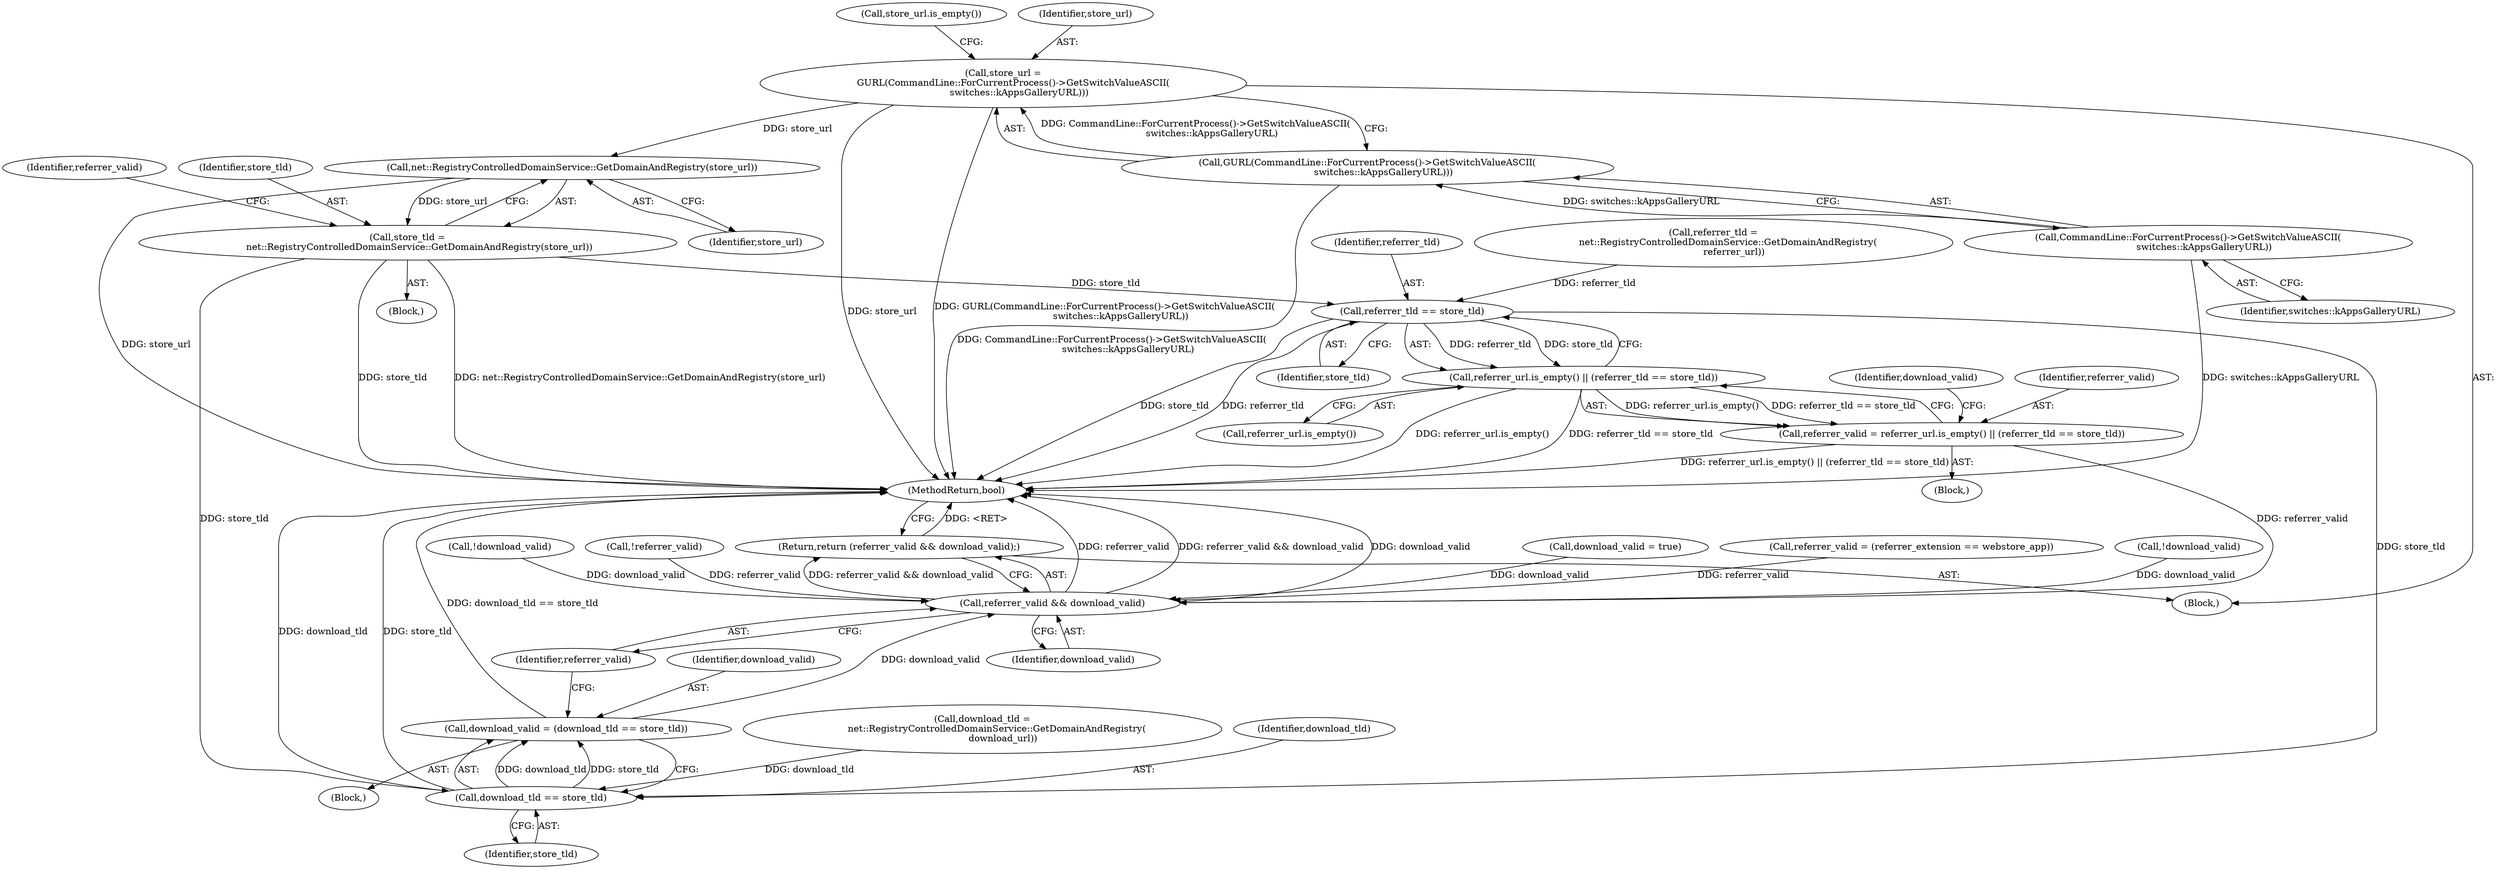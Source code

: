 digraph "0_Chrome_454434f6100cb6a529652a25b5fc181caa7c7f32@API" {
"1000180" [label="(Call,net::RegistryControlledDomainService::GetDomainAndRegistry(store_url))"];
"1000168" [label="(Call,store_url =\n       GURL(CommandLine::ForCurrentProcess()->GetSwitchValueASCII(\n           switches::kAppsGalleryURL)))"];
"1000170" [label="(Call,GURL(CommandLine::ForCurrentProcess()->GetSwitchValueASCII(\n           switches::kAppsGalleryURL)))"];
"1000171" [label="(Call,CommandLine::ForCurrentProcess()->GetSwitchValueASCII(\n           switches::kAppsGalleryURL))"];
"1000178" [label="(Call,store_tld =\n        net::RegistryControlledDomainService::GetDomainAndRegistry(store_url))"];
"1000195" [label="(Call,referrer_tld == store_tld)"];
"1000193" [label="(Call,referrer_url.is_empty() || (referrer_tld == store_tld))"];
"1000191" [label="(Call,referrer_valid = referrer_url.is_empty() || (referrer_tld == store_tld))"];
"1000213" [label="(Call,referrer_valid && download_valid)"];
"1000212" [label="(Return,return (referrer_valid && download_valid);)"];
"1000209" [label="(Call,download_tld == store_tld)"];
"1000207" [label="(Call,download_valid = (download_tld == store_tld))"];
"1000175" [label="(Call,store_url.is_empty())"];
"1000178" [label="(Call,store_tld =\n        net::RegistryControlledDomainService::GetDomainAndRegistry(store_url))"];
"1000194" [label="(Call,referrer_url.is_empty())"];
"1000181" [label="(Identifier,store_url)"];
"1000193" [label="(Call,referrer_url.is_empty() || (referrer_tld == store_tld))"];
"1000171" [label="(Call,CommandLine::ForCurrentProcess()->GetSwitchValueASCII(\n           switches::kAppsGalleryURL))"];
"1000207" [label="(Call,download_valid = (download_tld == store_tld))"];
"1000196" [label="(Identifier,referrer_tld)"];
"1000213" [label="(Call,referrer_valid && download_valid)"];
"1000104" [label="(Block,)"];
"1000203" [label="(Call,download_tld =\n          net::RegistryControlledDomainService::GetDomainAndRegistry(\n              download_url))"];
"1000201" [label="(Block,)"];
"1000187" [label="(Call,referrer_tld =\n          net::RegistryControlledDomainService::GetDomainAndRegistry(\n              referrer_url))"];
"1000172" [label="(Identifier,switches::kAppsGalleryURL)"];
"1000184" [label="(Identifier,referrer_valid)"];
"1000209" [label="(Call,download_tld == store_tld)"];
"1000163" [label="(Call,download_valid = true)"];
"1000200" [label="(Identifier,download_valid)"];
"1000210" [label="(Identifier,download_tld)"];
"1000131" [label="(Call,referrer_valid = (referrer_extension == webstore_app))"];
"1000212" [label="(Return,return (referrer_valid && download_valid);)"];
"1000176" [label="(Block,)"];
"1000211" [label="(Identifier,store_tld)"];
"1000197" [label="(Identifier,store_tld)"];
"1000170" [label="(Call,GURL(CommandLine::ForCurrentProcess()->GetSwitchValueASCII(\n           switches::kAppsGalleryURL)))"];
"1000214" [label="(Identifier,referrer_valid)"];
"1000195" [label="(Call,referrer_tld == store_tld)"];
"1000168" [label="(Call,store_url =\n       GURL(CommandLine::ForCurrentProcess()->GetSwitchValueASCII(\n           switches::kAppsGalleryURL)))"];
"1000215" [label="(Identifier,download_valid)"];
"1000199" [label="(Call,!download_valid)"];
"1000143" [label="(Call,!download_valid)"];
"1000180" [label="(Call,net::RegistryControlledDomainService::GetDomainAndRegistry(store_url))"];
"1000192" [label="(Identifier,referrer_valid)"];
"1000208" [label="(Identifier,download_valid)"];
"1000179" [label="(Identifier,store_tld)"];
"1000185" [label="(Block,)"];
"1000183" [label="(Call,!referrer_valid)"];
"1000169" [label="(Identifier,store_url)"];
"1000191" [label="(Call,referrer_valid = referrer_url.is_empty() || (referrer_tld == store_tld))"];
"1000216" [label="(MethodReturn,bool)"];
"1000180" -> "1000178"  [label="AST: "];
"1000180" -> "1000181"  [label="CFG: "];
"1000181" -> "1000180"  [label="AST: "];
"1000178" -> "1000180"  [label="CFG: "];
"1000180" -> "1000216"  [label="DDG: store_url"];
"1000180" -> "1000178"  [label="DDG: store_url"];
"1000168" -> "1000180"  [label="DDG: store_url"];
"1000168" -> "1000104"  [label="AST: "];
"1000168" -> "1000170"  [label="CFG: "];
"1000169" -> "1000168"  [label="AST: "];
"1000170" -> "1000168"  [label="AST: "];
"1000175" -> "1000168"  [label="CFG: "];
"1000168" -> "1000216"  [label="DDG: store_url"];
"1000168" -> "1000216"  [label="DDG: GURL(CommandLine::ForCurrentProcess()->GetSwitchValueASCII(\n           switches::kAppsGalleryURL))"];
"1000170" -> "1000168"  [label="DDG: CommandLine::ForCurrentProcess()->GetSwitchValueASCII(\n           switches::kAppsGalleryURL)"];
"1000170" -> "1000171"  [label="CFG: "];
"1000171" -> "1000170"  [label="AST: "];
"1000170" -> "1000216"  [label="DDG: CommandLine::ForCurrentProcess()->GetSwitchValueASCII(\n           switches::kAppsGalleryURL)"];
"1000171" -> "1000170"  [label="DDG: switches::kAppsGalleryURL"];
"1000171" -> "1000172"  [label="CFG: "];
"1000172" -> "1000171"  [label="AST: "];
"1000171" -> "1000216"  [label="DDG: switches::kAppsGalleryURL"];
"1000178" -> "1000176"  [label="AST: "];
"1000179" -> "1000178"  [label="AST: "];
"1000184" -> "1000178"  [label="CFG: "];
"1000178" -> "1000216"  [label="DDG: store_tld"];
"1000178" -> "1000216"  [label="DDG: net::RegistryControlledDomainService::GetDomainAndRegistry(store_url)"];
"1000178" -> "1000195"  [label="DDG: store_tld"];
"1000178" -> "1000209"  [label="DDG: store_tld"];
"1000195" -> "1000193"  [label="AST: "];
"1000195" -> "1000197"  [label="CFG: "];
"1000196" -> "1000195"  [label="AST: "];
"1000197" -> "1000195"  [label="AST: "];
"1000193" -> "1000195"  [label="CFG: "];
"1000195" -> "1000216"  [label="DDG: store_tld"];
"1000195" -> "1000216"  [label="DDG: referrer_tld"];
"1000195" -> "1000193"  [label="DDG: referrer_tld"];
"1000195" -> "1000193"  [label="DDG: store_tld"];
"1000187" -> "1000195"  [label="DDG: referrer_tld"];
"1000195" -> "1000209"  [label="DDG: store_tld"];
"1000193" -> "1000191"  [label="AST: "];
"1000193" -> "1000194"  [label="CFG: "];
"1000194" -> "1000193"  [label="AST: "];
"1000191" -> "1000193"  [label="CFG: "];
"1000193" -> "1000216"  [label="DDG: referrer_url.is_empty()"];
"1000193" -> "1000216"  [label="DDG: referrer_tld == store_tld"];
"1000193" -> "1000191"  [label="DDG: referrer_url.is_empty()"];
"1000193" -> "1000191"  [label="DDG: referrer_tld == store_tld"];
"1000191" -> "1000185"  [label="AST: "];
"1000192" -> "1000191"  [label="AST: "];
"1000200" -> "1000191"  [label="CFG: "];
"1000191" -> "1000216"  [label="DDG: referrer_url.is_empty() || (referrer_tld == store_tld)"];
"1000191" -> "1000213"  [label="DDG: referrer_valid"];
"1000213" -> "1000212"  [label="AST: "];
"1000213" -> "1000214"  [label="CFG: "];
"1000213" -> "1000215"  [label="CFG: "];
"1000214" -> "1000213"  [label="AST: "];
"1000215" -> "1000213"  [label="AST: "];
"1000212" -> "1000213"  [label="CFG: "];
"1000213" -> "1000216"  [label="DDG: referrer_valid"];
"1000213" -> "1000216"  [label="DDG: referrer_valid && download_valid"];
"1000213" -> "1000216"  [label="DDG: download_valid"];
"1000213" -> "1000212"  [label="DDG: referrer_valid && download_valid"];
"1000131" -> "1000213"  [label="DDG: referrer_valid"];
"1000183" -> "1000213"  [label="DDG: referrer_valid"];
"1000163" -> "1000213"  [label="DDG: download_valid"];
"1000199" -> "1000213"  [label="DDG: download_valid"];
"1000143" -> "1000213"  [label="DDG: download_valid"];
"1000207" -> "1000213"  [label="DDG: download_valid"];
"1000212" -> "1000104"  [label="AST: "];
"1000216" -> "1000212"  [label="CFG: "];
"1000212" -> "1000216"  [label="DDG: <RET>"];
"1000209" -> "1000207"  [label="AST: "];
"1000209" -> "1000211"  [label="CFG: "];
"1000210" -> "1000209"  [label="AST: "];
"1000211" -> "1000209"  [label="AST: "];
"1000207" -> "1000209"  [label="CFG: "];
"1000209" -> "1000216"  [label="DDG: download_tld"];
"1000209" -> "1000216"  [label="DDG: store_tld"];
"1000209" -> "1000207"  [label="DDG: download_tld"];
"1000209" -> "1000207"  [label="DDG: store_tld"];
"1000203" -> "1000209"  [label="DDG: download_tld"];
"1000207" -> "1000201"  [label="AST: "];
"1000208" -> "1000207"  [label="AST: "];
"1000214" -> "1000207"  [label="CFG: "];
"1000207" -> "1000216"  [label="DDG: download_tld == store_tld"];
}
